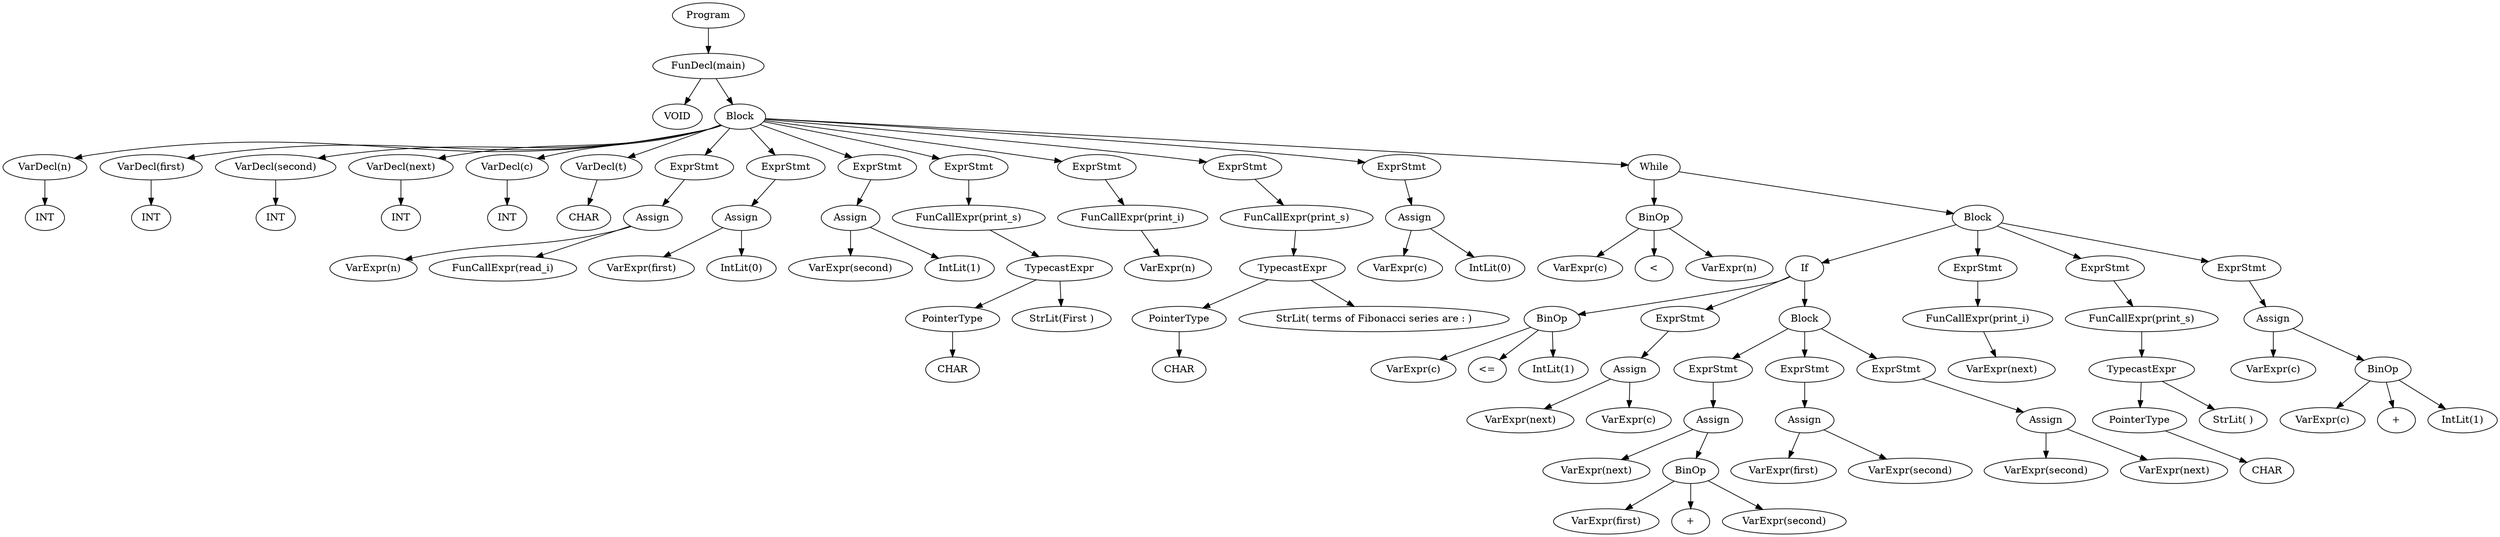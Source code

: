 digraph ast {
Node0[label="Program"];
Node1[label="FunDecl(main)"];
Node2[label="VOID"];
Node1->Node2;
Node3[label="Block"];
Node4[label="VarDecl(n)"];
Node5[label="INT"];
Node4->Node5;
Node3->Node4;
Node6[label="VarDecl(first)"];
Node7[label="INT"];
Node6->Node7;
Node3->Node6;
Node8[label="VarDecl(second)"];
Node9[label="INT"];
Node8->Node9;
Node3->Node8;
Node10[label="VarDecl(next)"];
Node11[label="INT"];
Node10->Node11;
Node3->Node10;
Node12[label="VarDecl(c)"];
Node13[label="INT"];
Node12->Node13;
Node3->Node12;
Node14[label="VarDecl(t)"];
Node15[label="CHAR"];
Node14->Node15;
Node3->Node14;
Node16[label="ExprStmt"];
Node17[label="Assign"];
Node18[label="VarExpr(n)"];
Node17->Node18;
Node19[label="FunCallExpr(read_i)"];
Node17->Node19;
Node16->Node17;
Node3->Node16;
Node20[label="ExprStmt"];
Node21[label="Assign"];
Node22[label="VarExpr(first)"];
Node21->Node22;
Node23[label="IntLit(0)"];
Node21->Node23;
Node20->Node21;
Node3->Node20;
Node24[label="ExprStmt"];
Node25[label="Assign"];
Node26[label="VarExpr(second)"];
Node25->Node26;
Node27[label="IntLit(1)"];
Node25->Node27;
Node24->Node25;
Node3->Node24;
Node28[label="ExprStmt"];
Node29[label="FunCallExpr(print_s)"];
Node30[label="TypecastExpr"];
Node31[label="PointerType"];
Node32[label="CHAR"];
Node31->Node32;
Node30->Node31;
Node33[label="StrLit(First )"];
Node30->Node33;
Node29->Node30;
Node28->Node29;
Node3->Node28;
Node34[label="ExprStmt"];
Node35[label="FunCallExpr(print_i)"];
Node36[label="VarExpr(n)"];
Node35->Node36;
Node34->Node35;
Node3->Node34;
Node37[label="ExprStmt"];
Node38[label="FunCallExpr(print_s)"];
Node39[label="TypecastExpr"];
Node40[label="PointerType"];
Node41[label="CHAR"];
Node40->Node41;
Node39->Node40;
Node42[label="StrLit( terms of Fibonacci series are : )"];
Node39->Node42;
Node38->Node39;
Node37->Node38;
Node3->Node37;
Node43[label="ExprStmt"];
Node44[label="Assign"];
Node45[label="VarExpr(c)"];
Node44->Node45;
Node46[label="IntLit(0)"];
Node44->Node46;
Node43->Node44;
Node3->Node43;
Node47[label="While"];
Node48[label="BinOp"];
Node49[label="VarExpr(c)"];
Node48->Node49;
Node50[label="<"];
Node48->Node50;
Node51[label="VarExpr(n)"];
Node48->Node51;
Node47->Node48;
Node52[label="Block"];
Node53[label="If"];
Node54[label="BinOp"];
Node55[label="VarExpr(c)"];
Node54->Node55;
Node56[label="<="];
Node54->Node56;
Node57[label="IntLit(1)"];
Node54->Node57;
Node53->Node54;
Node58[label="ExprStmt"];
Node59[label="Assign"];
Node60[label="VarExpr(next)"];
Node59->Node60;
Node61[label="VarExpr(c)"];
Node59->Node61;
Node58->Node59;
Node53->Node58;
Node62[label="Block"];
Node63[label="ExprStmt"];
Node64[label="Assign"];
Node65[label="VarExpr(next)"];
Node64->Node65;
Node66[label="BinOp"];
Node67[label="VarExpr(first)"];
Node66->Node67;
Node68[label="+"];
Node66->Node68;
Node69[label="VarExpr(second)"];
Node66->Node69;
Node64->Node66;
Node63->Node64;
Node62->Node63;
Node70[label="ExprStmt"];
Node71[label="Assign"];
Node72[label="VarExpr(first)"];
Node71->Node72;
Node73[label="VarExpr(second)"];
Node71->Node73;
Node70->Node71;
Node62->Node70;
Node74[label="ExprStmt"];
Node75[label="Assign"];
Node76[label="VarExpr(second)"];
Node75->Node76;
Node77[label="VarExpr(next)"];
Node75->Node77;
Node74->Node75;
Node62->Node74;
Node53->Node62;
Node52->Node53;
Node78[label="ExprStmt"];
Node79[label="FunCallExpr(print_i)"];
Node80[label="VarExpr(next)"];
Node79->Node80;
Node78->Node79;
Node52->Node78;
Node81[label="ExprStmt"];
Node82[label="FunCallExpr(print_s)"];
Node83[label="TypecastExpr"];
Node84[label="PointerType"];
Node85[label="CHAR"];
Node84->Node85;
Node83->Node84;
Node86[label="StrLit( )"];
Node83->Node86;
Node82->Node83;
Node81->Node82;
Node52->Node81;
Node87[label="ExprStmt"];
Node88[label="Assign"];
Node89[label="VarExpr(c)"];
Node88->Node89;
Node90[label="BinOp"];
Node91[label="VarExpr(c)"];
Node90->Node91;
Node92[label="+"];
Node90->Node92;
Node93[label="IntLit(1)"];
Node90->Node93;
Node88->Node90;
Node87->Node88;
Node52->Node87;
Node47->Node52;
Node3->Node47;
Node1->Node3;
Node0->Node1;

}